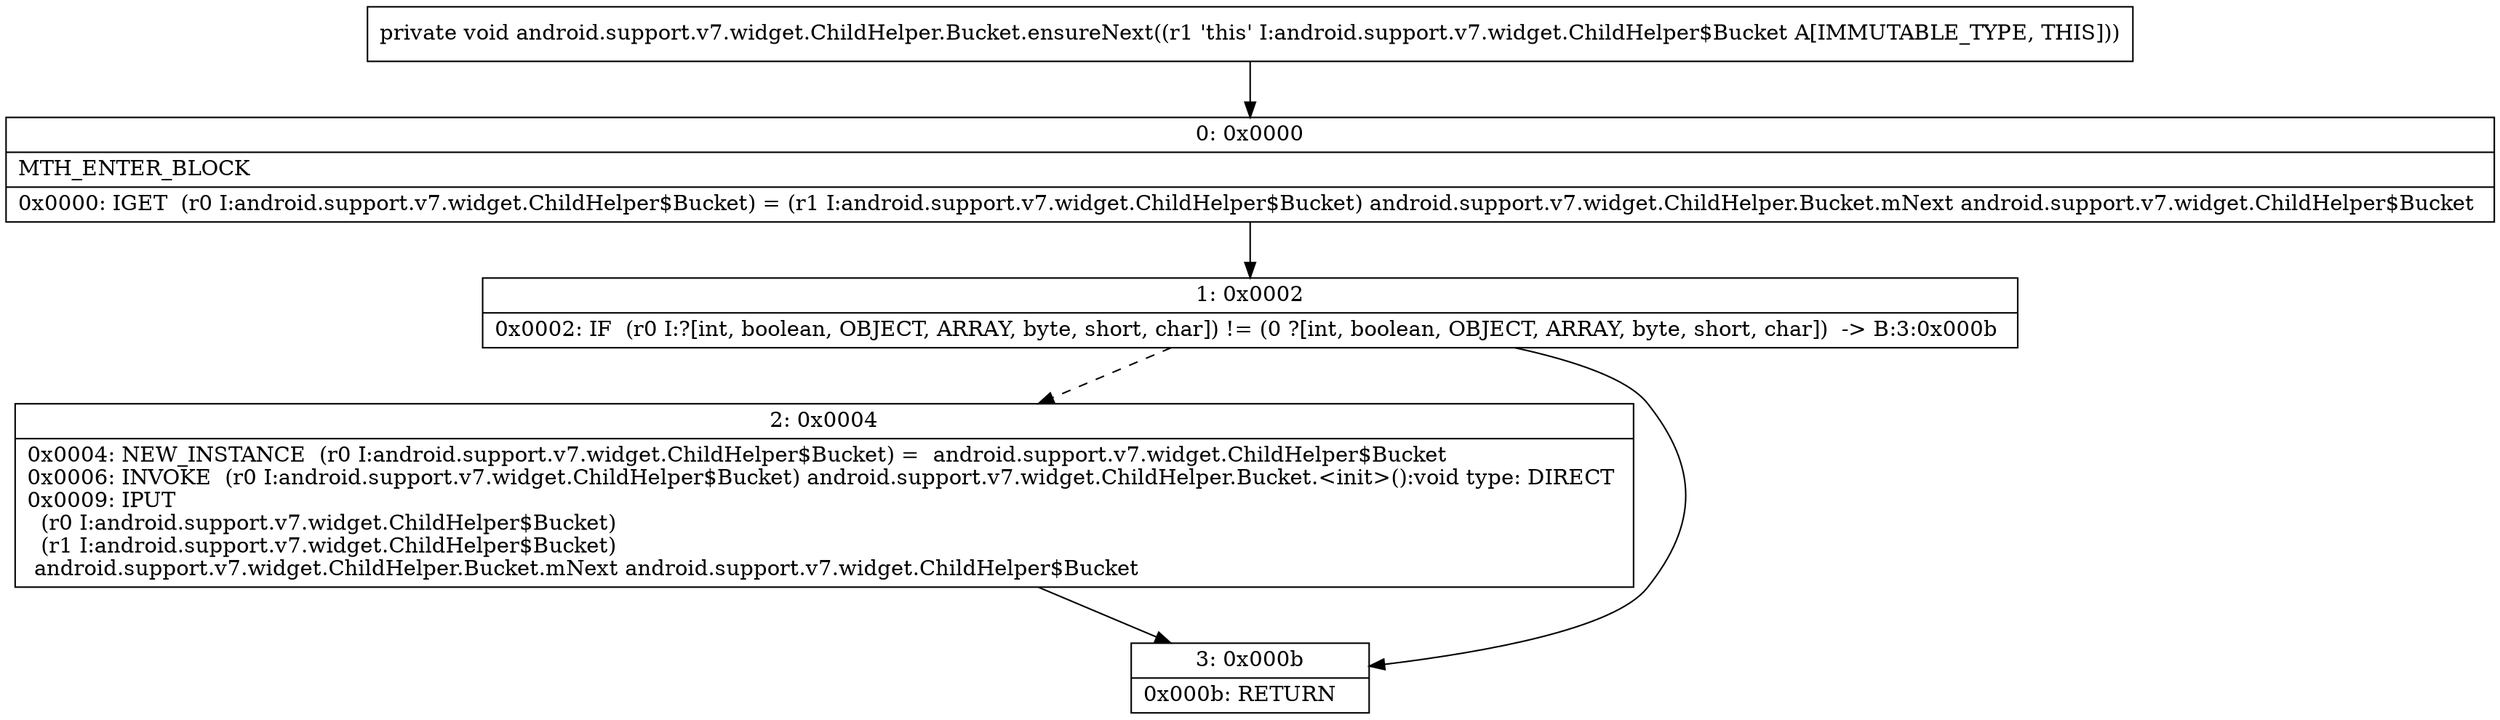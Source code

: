 digraph "CFG forandroid.support.v7.widget.ChildHelper.Bucket.ensureNext()V" {
Node_0 [shape=record,label="{0\:\ 0x0000|MTH_ENTER_BLOCK\l|0x0000: IGET  (r0 I:android.support.v7.widget.ChildHelper$Bucket) = (r1 I:android.support.v7.widget.ChildHelper$Bucket) android.support.v7.widget.ChildHelper.Bucket.mNext android.support.v7.widget.ChildHelper$Bucket \l}"];
Node_1 [shape=record,label="{1\:\ 0x0002|0x0002: IF  (r0 I:?[int, boolean, OBJECT, ARRAY, byte, short, char]) != (0 ?[int, boolean, OBJECT, ARRAY, byte, short, char])  \-\> B:3:0x000b \l}"];
Node_2 [shape=record,label="{2\:\ 0x0004|0x0004: NEW_INSTANCE  (r0 I:android.support.v7.widget.ChildHelper$Bucket) =  android.support.v7.widget.ChildHelper$Bucket \l0x0006: INVOKE  (r0 I:android.support.v7.widget.ChildHelper$Bucket) android.support.v7.widget.ChildHelper.Bucket.\<init\>():void type: DIRECT \l0x0009: IPUT  \l  (r0 I:android.support.v7.widget.ChildHelper$Bucket)\l  (r1 I:android.support.v7.widget.ChildHelper$Bucket)\l android.support.v7.widget.ChildHelper.Bucket.mNext android.support.v7.widget.ChildHelper$Bucket \l}"];
Node_3 [shape=record,label="{3\:\ 0x000b|0x000b: RETURN   \l}"];
MethodNode[shape=record,label="{private void android.support.v7.widget.ChildHelper.Bucket.ensureNext((r1 'this' I:android.support.v7.widget.ChildHelper$Bucket A[IMMUTABLE_TYPE, THIS])) }"];
MethodNode -> Node_0;
Node_0 -> Node_1;
Node_1 -> Node_2[style=dashed];
Node_1 -> Node_3;
Node_2 -> Node_3;
}

